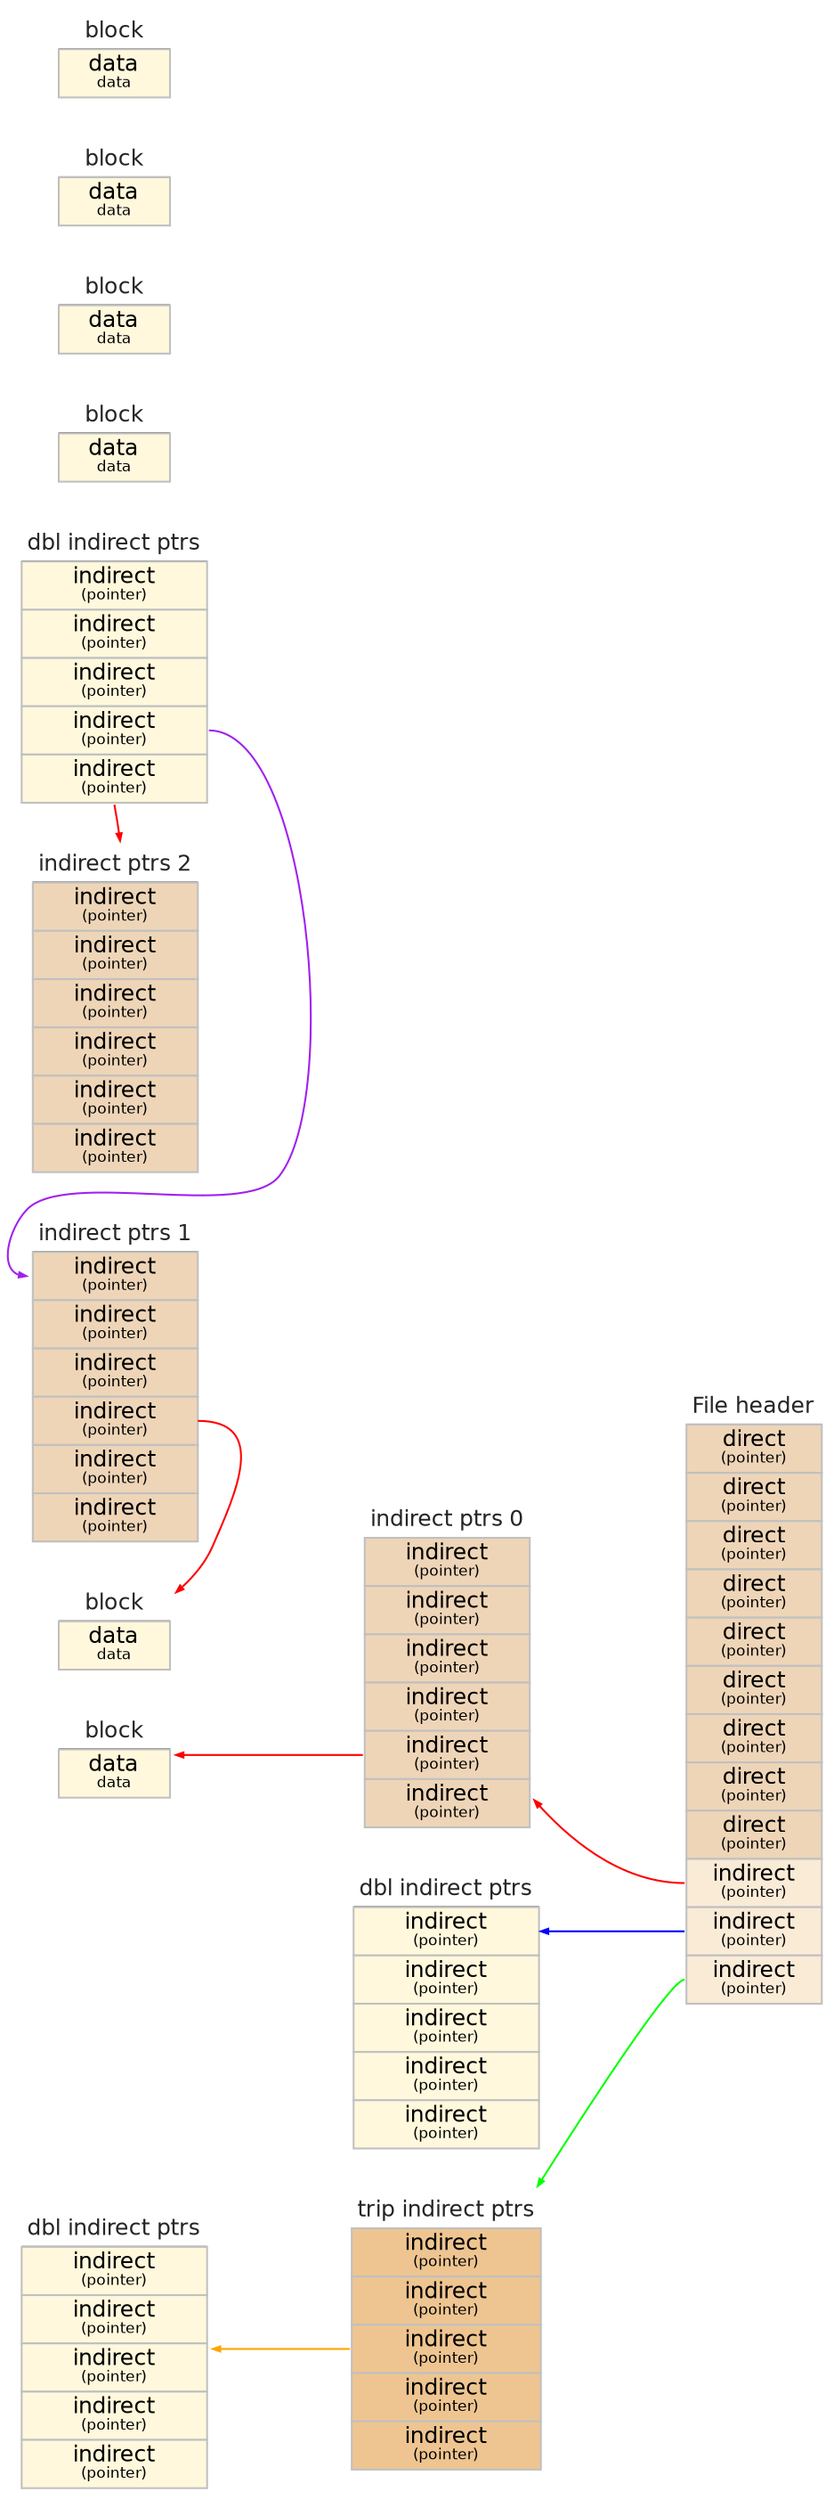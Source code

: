 digraph "memsim/diag/diagsample5" {
	graph [fontname=x rankdir=RL ranksep=1.0]
	node [fontname=Helvetica fontsize=10 height=0.2 margin="0.04 0.04" shape=none width=0.4]
	edge [arrowsize=0.4]
	top:10 -> ibox0 [color=red]
	ibox0:4 -> tiny0 [color=red]
	ibox1:3 -> tiny1 [color=red]
	top:11 -> dbox0:0 [color=blue]
	dbox1:3 -> ibox1:0 [color=purple]
	top:12 -> tbox0 [color=green]
	tbox0:2 -> dbox2 [color=orange]
	dbox1:4 -> ibox2 [color=red]
	subgraph left {
		top [label=<<table border="0.1" cellborder="1" cellspacing="0"><TR><TD sides="b"><font face="helvetica" color="grey15" point-size="12">File header</font></TD></TR><tr><td align="text" color="grey" bgcolor="bisque2" height="10" width="60" port="0"><font point-size="12">direct</font><br></br><font point-size="8">(pointer)</font></td></tr><tr><td align="text" color="grey" bgcolor="bisque2" height="10" width="60" port="1"><font point-size="12">direct</font><br></br><font point-size="8">(pointer)</font></td></tr><tr><td align="text" color="grey" bgcolor="bisque2" height="10" width="60" port="2"><font point-size="12">direct</font><br></br><font point-size="8">(pointer)</font></td></tr><tr><td align="text" color="grey" bgcolor="bisque2" height="10" width="60" port="3"><font point-size="12">direct</font><br></br><font point-size="8">(pointer)</font></td></tr><tr><td align="text" color="grey" bgcolor="bisque2" height="10" width="60" port="4"><font point-size="12">direct</font><br></br><font point-size="8">(pointer)</font></td></tr><tr><td align="text" color="grey" bgcolor="bisque2" height="10" width="60" port="5"><font point-size="12">direct</font><br></br><font point-size="8">(pointer)</font></td></tr><tr><td align="text" color="grey" bgcolor="bisque2" height="10" width="60" port="6"><font point-size="12">direct</font><br></br><font point-size="8">(pointer)</font></td></tr><tr><td align="text" color="grey" bgcolor="bisque2" height="10" width="60" port="7"><font point-size="12">direct</font><br></br><font point-size="8">(pointer)</font></td></tr><tr><td align="text" color="grey" bgcolor="bisque2" height="10" width="60" port="8"><font point-size="12">direct</font><br></br><font point-size="8">(pointer)</font></td></tr><tr><td align="text" color="grey" bgcolor="antiquewhite" height="10" width="60" port="10"><font point-size="12">indirect</font><br></br><font point-size="8">(pointer)</font></td></tr><tr><td align="text" color="grey" bgcolor="antiquewhite" height="10" width="60" port="11"><font point-size="12">indirect</font><br></br><font point-size="8">(pointer)</font></td></tr><tr><td align="text" color="grey" bgcolor="antiquewhite" height="10" width="60" port="12"><font point-size="12">indirect</font><br></br><font point-size="8">(pointer)</font></td></tr></table>>]
		rank=source
	}
	subgraph second {
		ibox0 [label=<<table border="0.1" cellborder="1" cellspacing="0"><TR><TD sides="b"><font face="helvetica" color="grey15" point-size="12">indirect ptrs 0</font></TD></TR><tr><td align="text" color="grey" bgcolor="bisque2" height="10" width="60" port="0"><font point-size="12">indirect</font><br></br><font point-size="8">(pointer)</font></td></tr></table>>]
		ibox0 [label=<<table border="0.1" cellborder="1" cellspacing="0"><TR><TD sides="b"><font face="helvetica" color="grey15" point-size="12">indirect ptrs 0</font></TD></TR><tr><td align="text" color="grey" bgcolor="bisque2" height="10" width="60" port="0"><font point-size="12">indirect</font><br></br><font point-size="8">(pointer)</font></td></tr><tr><td align="text" color="grey" bgcolor="bisque2" height="10" width="60" port="1"><font point-size="12">indirect</font><br></br><font point-size="8">(pointer)</font></td></tr></table>>]
		ibox0 [label=<<table border="0.1" cellborder="1" cellspacing="0"><TR><TD sides="b"><font face="helvetica" color="grey15" point-size="12">indirect ptrs 0</font></TD></TR><tr><td align="text" color="grey" bgcolor="bisque2" height="10" width="60" port="0"><font point-size="12">indirect</font><br></br><font point-size="8">(pointer)</font></td></tr><tr><td align="text" color="grey" bgcolor="bisque2" height="10" width="60" port="1"><font point-size="12">indirect</font><br></br><font point-size="8">(pointer)</font></td></tr><tr><td align="text" color="grey" bgcolor="bisque2" height="10" width="60" port="2"><font point-size="12">indirect</font><br></br><font point-size="8">(pointer)</font></td></tr></table>>]
		ibox0 [label=<<table border="0.1" cellborder="1" cellspacing="0"><TR><TD sides="b"><font face="helvetica" color="grey15" point-size="12">indirect ptrs 0</font></TD></TR><tr><td align="text" color="grey" bgcolor="bisque2" height="10" width="60" port="0"><font point-size="12">indirect</font><br></br><font point-size="8">(pointer)</font></td></tr><tr><td align="text" color="grey" bgcolor="bisque2" height="10" width="60" port="1"><font point-size="12">indirect</font><br></br><font point-size="8">(pointer)</font></td></tr><tr><td align="text" color="grey" bgcolor="bisque2" height="10" width="60" port="2"><font point-size="12">indirect</font><br></br><font point-size="8">(pointer)</font></td></tr><tr><td align="text" color="grey" bgcolor="bisque2" height="10" width="60" port="3"><font point-size="12">indirect</font><br></br><font point-size="8">(pointer)</font></td></tr></table>>]
		ibox0 [label=<<table border="0.1" cellborder="1" cellspacing="0"><TR><TD sides="b"><font face="helvetica" color="grey15" point-size="12">indirect ptrs 0</font></TD></TR><tr><td align="text" color="grey" bgcolor="bisque2" height="10" width="60" port="0"><font point-size="12">indirect</font><br></br><font point-size="8">(pointer)</font></td></tr><tr><td align="text" color="grey" bgcolor="bisque2" height="10" width="60" port="1"><font point-size="12">indirect</font><br></br><font point-size="8">(pointer)</font></td></tr><tr><td align="text" color="grey" bgcolor="bisque2" height="10" width="60" port="2"><font point-size="12">indirect</font><br></br><font point-size="8">(pointer)</font></td></tr><tr><td align="text" color="grey" bgcolor="bisque2" height="10" width="60" port="3"><font point-size="12">indirect</font><br></br><font point-size="8">(pointer)</font></td></tr><tr><td align="text" color="grey" bgcolor="bisque2" height="10" width="60" port="4"><font point-size="12">indirect</font><br></br><font point-size="8">(pointer)</font></td></tr></table>>]
		ibox0 [label=<<table border="0.1" cellborder="1" cellspacing="0"><TR><TD sides="b"><font face="helvetica" color="grey15" point-size="12">indirect ptrs 0</font></TD></TR><tr><td align="text" color="grey" bgcolor="bisque2" height="10" width="60" port="0"><font point-size="12">indirect</font><br></br><font point-size="8">(pointer)</font></td></tr><tr><td align="text" color="grey" bgcolor="bisque2" height="10" width="60" port="1"><font point-size="12">indirect</font><br></br><font point-size="8">(pointer)</font></td></tr><tr><td align="text" color="grey" bgcolor="bisque2" height="10" width="60" port="2"><font point-size="12">indirect</font><br></br><font point-size="8">(pointer)</font></td></tr><tr><td align="text" color="grey" bgcolor="bisque2" height="10" width="60" port="3"><font point-size="12">indirect</font><br></br><font point-size="8">(pointer)</font></td></tr><tr><td align="text" color="grey" bgcolor="bisque2" height="10" width="60" port="4"><font point-size="12">indirect</font><br></br><font point-size="8">(pointer)</font></td></tr><tr><td align="text" color="grey" bgcolor="bisque2" height="10" width="60" port="5"><font point-size="12">indirect</font><br></br><font point-size="8">(pointer)</font></td></tr></table>>]
		dbox0 [label=<<table border="0.1" cellborder="1" cellspacing="0"><TR><TD sides="b"><font face="helvetica" color="grey15" point-size="12">dbl indirect ptrs</font></TD></TR><tr><td align="text" color="grey" bgcolor="cornsilk" height="10" width="60" port="0"><font point-size="12">indirect</font><br></br><font point-size="8">(pointer)</font></td></tr><tr><td align="text" color="grey" bgcolor="cornsilk" height="10" width="60" port="1"><font point-size="12">indirect</font><br></br><font point-size="8">(pointer)</font></td></tr><tr><td align="text" color="grey" bgcolor="cornsilk" height="10" width="60" port="2"><font point-size="12">indirect</font><br></br><font point-size="8">(pointer)</font></td></tr><tr><td align="text" color="grey" bgcolor="cornsilk" height="10" width="60" port="3"><font point-size="12">indirect</font><br></br><font point-size="8">(pointer)</font></td></tr><tr><td align="text" color="grey" bgcolor="cornsilk" height="10" width="60" port="4"><font point-size="12">indirect</font><br></br><font point-size="8">(pointer)</font></td></tr></table>>]
		tbox0 [label=<<table border="0.1" cellborder="1" cellspacing="0"><TR><TD sides="b"><font face="helvetica" color="grey15" point-size="12">trip indirect ptrs</font></TD></TR><tr><td align="text" color="grey" bgcolor="burlywood2" height="10" width="60" port="0"><font point-size="12">indirect</font><br></br><font point-size="8">(pointer)</font></td></tr><tr><td align="text" color="grey" bgcolor="burlywood2" height="10" width="60" port="1"><font point-size="12">indirect</font><br></br><font point-size="8">(pointer)</font></td></tr><tr><td align="text" color="grey" bgcolor="burlywood2" height="10" width="60" port="2"><font point-size="12">indirect</font><br></br><font point-size="8">(pointer)</font></td></tr><tr><td align="text" color="grey" bgcolor="burlywood2" height="10" width="60" port="3"><font point-size="12">indirect</font><br></br><font point-size="8">(pointer)</font></td></tr><tr><td align="text" color="grey" bgcolor="burlywood2" height="10" width="60" port="4"><font point-size="12">indirect</font><br></br><font point-size="8">(pointer)</font></td></tr></table>>]
		rank=same
	}
	subgraph third {
		ibox1 [label=<<table border="0.1" cellborder="1" cellspacing="0"><TR><TD sides="b"><font face="helvetica" color="grey15" point-size="12">indirect ptrs 1</font></TD></TR><tr><td align="text" color="grey" bgcolor="bisque2" height="10" width="60" port="0"><font point-size="12">indirect</font><br></br><font point-size="8">(pointer)</font></td></tr></table>>]
		ibox1 [label=<<table border="0.1" cellborder="1" cellspacing="0"><TR><TD sides="b"><font face="helvetica" color="grey15" point-size="12">indirect ptrs 1</font></TD></TR><tr><td align="text" color="grey" bgcolor="bisque2" height="10" width="60" port="0"><font point-size="12">indirect</font><br></br><font point-size="8">(pointer)</font></td></tr><tr><td align="text" color="grey" bgcolor="bisque2" height="10" width="60" port="1"><font point-size="12">indirect</font><br></br><font point-size="8">(pointer)</font></td></tr></table>>]
		ibox1 [label=<<table border="0.1" cellborder="1" cellspacing="0"><TR><TD sides="b"><font face="helvetica" color="grey15" point-size="12">indirect ptrs 1</font></TD></TR><tr><td align="text" color="grey" bgcolor="bisque2" height="10" width="60" port="0"><font point-size="12">indirect</font><br></br><font point-size="8">(pointer)</font></td></tr><tr><td align="text" color="grey" bgcolor="bisque2" height="10" width="60" port="1"><font point-size="12">indirect</font><br></br><font point-size="8">(pointer)</font></td></tr><tr><td align="text" color="grey" bgcolor="bisque2" height="10" width="60" port="2"><font point-size="12">indirect</font><br></br><font point-size="8">(pointer)</font></td></tr></table>>]
		ibox1 [label=<<table border="0.1" cellborder="1" cellspacing="0"><TR><TD sides="b"><font face="helvetica" color="grey15" point-size="12">indirect ptrs 1</font></TD></TR><tr><td align="text" color="grey" bgcolor="bisque2" height="10" width="60" port="0"><font point-size="12">indirect</font><br></br><font point-size="8">(pointer)</font></td></tr><tr><td align="text" color="grey" bgcolor="bisque2" height="10" width="60" port="1"><font point-size="12">indirect</font><br></br><font point-size="8">(pointer)</font></td></tr><tr><td align="text" color="grey" bgcolor="bisque2" height="10" width="60" port="2"><font point-size="12">indirect</font><br></br><font point-size="8">(pointer)</font></td></tr><tr><td align="text" color="grey" bgcolor="bisque2" height="10" width="60" port="3"><font point-size="12">indirect</font><br></br><font point-size="8">(pointer)</font></td></tr></table>>]
		ibox1 [label=<<table border="0.1" cellborder="1" cellspacing="0"><TR><TD sides="b"><font face="helvetica" color="grey15" point-size="12">indirect ptrs 1</font></TD></TR><tr><td align="text" color="grey" bgcolor="bisque2" height="10" width="60" port="0"><font point-size="12">indirect</font><br></br><font point-size="8">(pointer)</font></td></tr><tr><td align="text" color="grey" bgcolor="bisque2" height="10" width="60" port="1"><font point-size="12">indirect</font><br></br><font point-size="8">(pointer)</font></td></tr><tr><td align="text" color="grey" bgcolor="bisque2" height="10" width="60" port="2"><font point-size="12">indirect</font><br></br><font point-size="8">(pointer)</font></td></tr><tr><td align="text" color="grey" bgcolor="bisque2" height="10" width="60" port="3"><font point-size="12">indirect</font><br></br><font point-size="8">(pointer)</font></td></tr><tr><td align="text" color="grey" bgcolor="bisque2" height="10" width="60" port="4"><font point-size="12">indirect</font><br></br><font point-size="8">(pointer)</font></td></tr></table>>]
		ibox1 [label=<<table border="0.1" cellborder="1" cellspacing="0"><TR><TD sides="b"><font face="helvetica" color="grey15" point-size="12">indirect ptrs 1</font></TD></TR><tr><td align="text" color="grey" bgcolor="bisque2" height="10" width="60" port="0"><font point-size="12">indirect</font><br></br><font point-size="8">(pointer)</font></td></tr><tr><td align="text" color="grey" bgcolor="bisque2" height="10" width="60" port="1"><font point-size="12">indirect</font><br></br><font point-size="8">(pointer)</font></td></tr><tr><td align="text" color="grey" bgcolor="bisque2" height="10" width="60" port="2"><font point-size="12">indirect</font><br></br><font point-size="8">(pointer)</font></td></tr><tr><td align="text" color="grey" bgcolor="bisque2" height="10" width="60" port="3"><font point-size="12">indirect</font><br></br><font point-size="8">(pointer)</font></td></tr><tr><td align="text" color="grey" bgcolor="bisque2" height="10" width="60" port="4"><font point-size="12">indirect</font><br></br><font point-size="8">(pointer)</font></td></tr><tr><td align="text" color="grey" bgcolor="bisque2" height="10" width="60" port="5"><font point-size="12">indirect</font><br></br><font point-size="8">(pointer)</font></td></tr></table>>]
		ibox2 [label=<<table border="0.1" cellborder="1" cellspacing="0"><TR><TD sides="b"><font face="helvetica" color="grey15" point-size="12">indirect ptrs 2</font></TD></TR><tr><td align="text" color="grey" bgcolor="bisque2" height="10" width="60" port="0"><font point-size="12">indirect</font><br></br><font point-size="8">(pointer)</font></td></tr></table>>]
		ibox2 [label=<<table border="0.1" cellborder="1" cellspacing="0"><TR><TD sides="b"><font face="helvetica" color="grey15" point-size="12">indirect ptrs 2</font></TD></TR><tr><td align="text" color="grey" bgcolor="bisque2" height="10" width="60" port="0"><font point-size="12">indirect</font><br></br><font point-size="8">(pointer)</font></td></tr><tr><td align="text" color="grey" bgcolor="bisque2" height="10" width="60" port="1"><font point-size="12">indirect</font><br></br><font point-size="8">(pointer)</font></td></tr></table>>]
		ibox2 [label=<<table border="0.1" cellborder="1" cellspacing="0"><TR><TD sides="b"><font face="helvetica" color="grey15" point-size="12">indirect ptrs 2</font></TD></TR><tr><td align="text" color="grey" bgcolor="bisque2" height="10" width="60" port="0"><font point-size="12">indirect</font><br></br><font point-size="8">(pointer)</font></td></tr><tr><td align="text" color="grey" bgcolor="bisque2" height="10" width="60" port="1"><font point-size="12">indirect</font><br></br><font point-size="8">(pointer)</font></td></tr><tr><td align="text" color="grey" bgcolor="bisque2" height="10" width="60" port="2"><font point-size="12">indirect</font><br></br><font point-size="8">(pointer)</font></td></tr></table>>]
		ibox2 [label=<<table border="0.1" cellborder="1" cellspacing="0"><TR><TD sides="b"><font face="helvetica" color="grey15" point-size="12">indirect ptrs 2</font></TD></TR><tr><td align="text" color="grey" bgcolor="bisque2" height="10" width="60" port="0"><font point-size="12">indirect</font><br></br><font point-size="8">(pointer)</font></td></tr><tr><td align="text" color="grey" bgcolor="bisque2" height="10" width="60" port="1"><font point-size="12">indirect</font><br></br><font point-size="8">(pointer)</font></td></tr><tr><td align="text" color="grey" bgcolor="bisque2" height="10" width="60" port="2"><font point-size="12">indirect</font><br></br><font point-size="8">(pointer)</font></td></tr><tr><td align="text" color="grey" bgcolor="bisque2" height="10" width="60" port="3"><font point-size="12">indirect</font><br></br><font point-size="8">(pointer)</font></td></tr></table>>]
		ibox2 [label=<<table border="0.1" cellborder="1" cellspacing="0"><TR><TD sides="b"><font face="helvetica" color="grey15" point-size="12">indirect ptrs 2</font></TD></TR><tr><td align="text" color="grey" bgcolor="bisque2" height="10" width="60" port="0"><font point-size="12">indirect</font><br></br><font point-size="8">(pointer)</font></td></tr><tr><td align="text" color="grey" bgcolor="bisque2" height="10" width="60" port="1"><font point-size="12">indirect</font><br></br><font point-size="8">(pointer)</font></td></tr><tr><td align="text" color="grey" bgcolor="bisque2" height="10" width="60" port="2"><font point-size="12">indirect</font><br></br><font point-size="8">(pointer)</font></td></tr><tr><td align="text" color="grey" bgcolor="bisque2" height="10" width="60" port="3"><font point-size="12">indirect</font><br></br><font point-size="8">(pointer)</font></td></tr><tr><td align="text" color="grey" bgcolor="bisque2" height="10" width="60" port="4"><font point-size="12">indirect</font><br></br><font point-size="8">(pointer)</font></td></tr></table>>]
		ibox2 [label=<<table border="0.1" cellborder="1" cellspacing="0"><TR><TD sides="b"><font face="helvetica" color="grey15" point-size="12">indirect ptrs 2</font></TD></TR><tr><td align="text" color="grey" bgcolor="bisque2" height="10" width="60" port="0"><font point-size="12">indirect</font><br></br><font point-size="8">(pointer)</font></td></tr><tr><td align="text" color="grey" bgcolor="bisque2" height="10" width="60" port="1"><font point-size="12">indirect</font><br></br><font point-size="8">(pointer)</font></td></tr><tr><td align="text" color="grey" bgcolor="bisque2" height="10" width="60" port="2"><font point-size="12">indirect</font><br></br><font point-size="8">(pointer)</font></td></tr><tr><td align="text" color="grey" bgcolor="bisque2" height="10" width="60" port="3"><font point-size="12">indirect</font><br></br><font point-size="8">(pointer)</font></td></tr><tr><td align="text" color="grey" bgcolor="bisque2" height="10" width="60" port="4"><font point-size="12">indirect</font><br></br><font point-size="8">(pointer)</font></td></tr><tr><td align="text" color="grey" bgcolor="bisque2" height="10" width="60" port="5"><font point-size="12">indirect</font><br></br><font point-size="8">(pointer)</font></td></tr></table>>]
		dbox1 [label=<<table border="0.1" cellborder="1" cellspacing="0"><TR><TD sides="b"><font face="helvetica" color="grey15" point-size="12">dbl indirect ptrs</font></TD></TR><tr><td align="text" color="grey" bgcolor="cornsilk" height="10" width="60" port="0"><font point-size="12">indirect</font><br></br><font point-size="8">(pointer)</font></td></tr><tr><td align="text" color="grey" bgcolor="cornsilk" height="10" width="60" port="1"><font point-size="12">indirect</font><br></br><font point-size="8">(pointer)</font></td></tr><tr><td align="text" color="grey" bgcolor="cornsilk" height="10" width="60" port="2"><font point-size="12">indirect</font><br></br><font point-size="8">(pointer)</font></td></tr><tr><td align="text" color="grey" bgcolor="cornsilk" height="10" width="60" port="3"><font point-size="12">indirect</font><br></br><font point-size="8">(pointer)</font></td></tr><tr><td align="text" color="grey" bgcolor="cornsilk" height="10" width="60" port="4"><font point-size="12">indirect</font><br></br><font point-size="8">(pointer)</font></td></tr></table>>]
		dbox2 [label=<<table border="0.1" cellborder="1" cellspacing="0"><TR><TD sides="b"><font face="helvetica" color="grey15" point-size="12">dbl indirect ptrs</font></TD></TR><tr><td align="text" color="grey" bgcolor="cornsilk" height="10" width="60" port="0"><font point-size="12">indirect</font><br></br><font point-size="8">(pointer)</font></td></tr><tr><td align="text" color="grey" bgcolor="cornsilk" height="10" width="60" port="1"><font point-size="12">indirect</font><br></br><font point-size="8">(pointer)</font></td></tr><tr><td align="text" color="grey" bgcolor="cornsilk" height="10" width="60" port="2"><font point-size="12">indirect</font><br></br><font point-size="8">(pointer)</font></td></tr><tr><td align="text" color="grey" bgcolor="cornsilk" height="10" width="60" port="3"><font point-size="12">indirect</font><br></br><font point-size="8">(pointer)</font></td></tr><tr><td align="text" color="grey" bgcolor="cornsilk" height="10" width="60" port="4"><font point-size="12">indirect</font><br></br><font point-size="8">(pointer)</font></td></tr></table>>]
		tiny0 [label=<<table border="0.1" cellborder="1" cellspacing="0"><TR><TD sides="b"><font face="helvetica" color="grey15" point-size="12">block</font></TD></TR><tr><td align="text" color="grey" bgcolor="cornsilk" height="10" width="60" port="only"><font point-size="12">data</font><br></br><font point-size="8">data</font></td></tr></table>>]
		tiny1 [label=<<table border="0.1" cellborder="1" cellspacing="0"><TR><TD sides="b"><font face="helvetica" color="grey15" point-size="12">block</font></TD></TR><tr><td align="text" color="grey" bgcolor="cornsilk" height="10" width="60" port="only"><font point-size="12">data</font><br></br><font point-size="8">data</font></td></tr></table>>]
		tiny2 [label=<<table border="0.1" cellborder="1" cellspacing="0"><TR><TD sides="b"><font face="helvetica" color="grey15" point-size="12">block</font></TD></TR><tr><td align="text" color="grey" bgcolor="cornsilk" height="10" width="60" port="only"><font point-size="12">data</font><br></br><font point-size="8">data</font></td></tr></table>>]
		tiny3 [label=<<table border="0.1" cellborder="1" cellspacing="0"><TR><TD sides="b"><font face="helvetica" color="grey15" point-size="12">block</font></TD></TR><tr><td align="text" color="grey" bgcolor="cornsilk" height="10" width="60" port="only"><font point-size="12">data</font><br></br><font point-size="8">data</font></td></tr></table>>]
		tiny4 [label=<<table border="0.1" cellborder="1" cellspacing="0"><TR><TD sides="b"><font face="helvetica" color="grey15" point-size="12">block</font></TD></TR><tr><td align="text" color="grey" bgcolor="cornsilk" height="10" width="60" port="only"><font point-size="12">data</font><br></br><font point-size="8">data</font></td></tr></table>>]
		tiny5 [label=<<table border="0.1" cellborder="1" cellspacing="0"><TR><TD sides="b"><font face="helvetica" color="grey15" point-size="12">block</font></TD></TR><tr><td align="text" color="grey" bgcolor="cornsilk" height="10" width="60" port="only"><font point-size="12">data</font><br></br><font point-size="8">data</font></td></tr></table>>]
		rank=sink
	}
}
